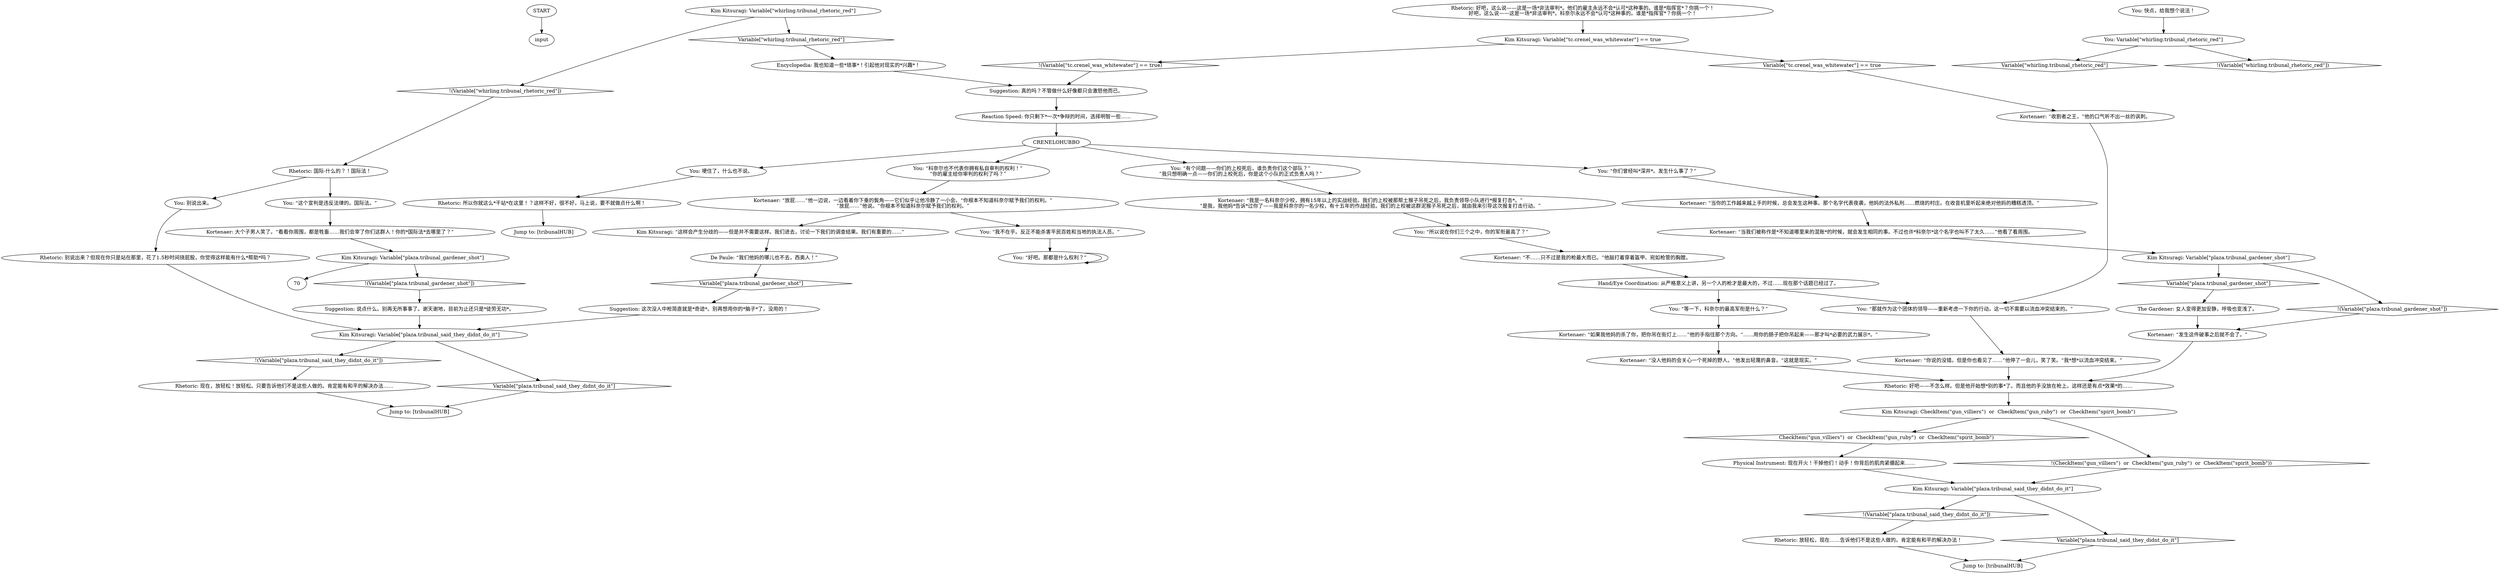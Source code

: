 # TRIBUNAL / LEGITIMACY OF THIS TRIBUNAL
# "Does Krenel give you the right to conduct tribunal?"
# ==================================================
digraph G {
	  0 [label="START"];
	  1 [label="input"];
	  2 [label="Jump to: [tribunalHUB]"];
	  3 [label="Reaction Speed: 你只剩下*一次*争辩的时间，选择明智一些……"];
	  4 [label="You: “科奈尔也不代表你拥有私自审判的权利！”\n“你的雇主给你审判的权利了吗？”"];
	  5 [label="You: “你们曾经叫*深井*。发生什么事了？”"];
	  6 [label="You: “这个宣判是违反法律的。国际法。”"];
	  7 [label="Kortenaer: “没人他妈的会关心一个死掉的野人。”他发出轻蔑的鼻音。“这就是现实。”"];
	  8 [label="Kortenaer: “当你的工作越来越上手的时候，总会发生这种事。那个名字代表夜袭，他妈的法外私刑……燃烧的村庄。在收音机里听起来绝对他妈的糟糕透顶。”"];
	  9 [label="CRENELOHUBBO"];
	  10 [label="Physical Instrument: 现在开火！干掉他们！动手！你背后的肌肉紧绷起来……"];
	  11 [label="Rhetoric: 放轻松，现在……告诉他们不是这些人做的。肯定能有和平的解决办法！"];
	  12 [label="Kim Kitsuragi: Variable[\"plaza.tribunal_said_they_didnt_do_it\"]"];
	  13 [label="Variable[\"plaza.tribunal_said_they_didnt_do_it\"]", shape=diamond];
	  14 [label="!(Variable[\"plaza.tribunal_said_they_didnt_do_it\"])", shape=diamond];
	  15 [label="Kim Kitsuragi: Variable[\"whirling.tribunal_rhetoric_red\"]"];
	  16 [label="Variable[\"whirling.tribunal_rhetoric_red\"]", shape=diamond];
	  17 [label="!(Variable[\"whirling.tribunal_rhetoric_red\"])", shape=diamond];
	  18 [label="Kim Kitsuragi: CheckItem(\"gun_villiers\")  or  CheckItem(\"gun_ruby\")  or  CheckItem(\"spirit_bomb\")"];
	  19 [label="CheckItem(\"gun_villiers\")  or  CheckItem(\"gun_ruby\")  or  CheckItem(\"spirit_bomb\")", shape=diamond];
	  20 [label="!(CheckItem(\"gun_villiers\")  or  CheckItem(\"gun_ruby\")  or  CheckItem(\"spirit_bomb\"))", shape=diamond];
	  21 [label="You: “等一下，科奈尔的最高军衔是什么？”"];
	  22 [label="You: 快点，给我想个说法！"];
	  23 [label="You: Variable[\"whirling.tribunal_rhetoric_red\"]"];
	  24 [label="Variable[\"whirling.tribunal_rhetoric_red\"]", shape=diamond];
	  25 [label="!(Variable[\"whirling.tribunal_rhetoric_red\"])", shape=diamond];
	  26 [label="De Paule: “我们他妈的哪儿也不去，西奥人！”"];
	  27 [label="Kortenaer: “你说的没错。但是你也看见了……”他停了一会儿，笑了笑。“我*想*以流血冲突结束。”"];
	  28 [label="Kim Kitsuragi: Variable[\"tc.crenel_was_whitewater\"] == true"];
	  29 [label="Variable[\"tc.crenel_was_whitewater\"] == true", shape=diamond];
	  30 [label="!(Variable[\"tc.crenel_was_whitewater\"] == true)", shape=diamond];
	  31 [label="Kortenaer: “当我们被称作是*不知道哪里来的混账*的时候，就会发生相同的事。不过也许*科奈尔*这个名字也叫不了太久……”他看了看周围。"];
	  32 [label="Kortenaer: “不……只不过是我的枪最大而已。”他敲打着穿着盔甲、宛如枪管的胸膛。"];
	  33 [label="Rhetoric: 国际-什么的？！国际法！"];
	  34 [label="Rhetoric: 好吧——不怎么样。但是他开始想*别的事*了。而且他的手没放在枪上。这样还是有点*效果*的……"];
	  35 [label="You: 别说出来。"];
	  36 [label="Rhetoric: 现在，放轻松！放轻松。只要告诉他们不是这些人做的。肯定能有和平的解决办法……"];
	  37 [label="You: “有个问题——你们的上校死后，谁负责你们这个部队？”\n“我只想明确一点——你们的上校死后，你是这个小队的正式负责人吗？”"];
	  38 [label="You: “那就作为这个团体的领导——重新考虑一下你的行动。这一切不需要以流血冲突结束的。”"];
	  39 [label="You: “所以说在你们三个之中，你的军衔最高了？”"];
	  40 [label="You: 哽住了，什么也不说。"];
	  41 [label="Jump to: [tribunalHUB]"];
	  42 [label="Kortenaer: “发生这件破事之后就不会了。”"];
	  43 [label="Suggestion: 这次没人中枪简直就是*奇迹*。别再想用你的*脑子*了。没用的！"];
	  44 [label="The Gardener: 女人变得更加安静，呼吸也变浅了。"];
	  45 [label="Rhetoric: 所以你就这么*干站*在这里！？这样不好，很不好，马上说，要不就做点什么啊！"];
	  46 [label="Suggestion: 说点什么。别再无所事事了。谢天谢地，目前为止还只是*徒劳无功*。"];
	  47 [label="Kortenaer: “放屁……”他一边说，一边看着你下垂的鬓角——它们似乎让他冷静了一小会。“你根本不知道科奈尔赋予我们的权利。”\n“放屁……”他说。“你根本不知道科奈尔赋予我们的权利。”"];
	  48 [label="Kim Kitsuragi: Variable[\"plaza.tribunal_said_they_didnt_do_it\"]"];
	  49 [label="Variable[\"plaza.tribunal_said_they_didnt_do_it\"]", shape=diamond];
	  50 [label="!(Variable[\"plaza.tribunal_said_they_didnt_do_it\"])", shape=diamond];
	  51 [label="Kortenaer: “我是一名科奈尔少校，拥有15年以上的实战经验。我们的上校被那帮土猴子吊死之后，我负责领导小队进行*报复打击*。”\n“是我，我他妈*告诉*过你了——我是科奈尔的一名少校，有十五年的作战经验。我们的上校被这群泥猴子吊死之后，就由我来引导这次报复打击行动。”"];
	  52 [label="Jump to: [tribunalHUB]"];
	  53 [label="Suggestion: 真的吗？不管做什么好像都只会激怒他而已。"];
	  54 [label="Kortenaer: 大个子男人笑了。“看看你周围，都是牲畜……我们会宰了你们这群人！你的*国际法*去哪里了？”"];
	  55 [label="Kim Kitsuragi: Variable[\"plaza.tribunal_gardener_shot\"]"];
	  56 [label="Variable[\"plaza.tribunal_gardener_shot\"]", shape=diamond];
	  57 [label="!(Variable[\"plaza.tribunal_gardener_shot\"])", shape=diamond];
	  58 [label="Rhetoric: 别说出来？但现在你只是站在那里，花了1.5秒时间挠屁股，你觉得这样能有什么*帮助*吗？"];
	  59 [label="Hand/Eye Coordination: 从严格意义上讲，另一个人的枪才是最大的，不过……现在那个话题已经过了。"];
	  60 [label="You: “我不在乎。反正不能杀害平民百姓和当地的执法人员。”"];
	  61 [label="Rhetoric: 好吧，这么说——这是一场*非法审判*。他们的雇主永远不会*认可*这种事的。谁是*指挥官*？你挑一个！\n好吧，这么说——这是一场*非法审判*。科奈尔永远不会*认可*这种事的。谁是*指挥官*？你挑一个！"];
	  62 [label="Encyclopedia: 我也知道一些*琐事*！引起他对现实的*兴趣*！"];
	  63 [label="Kortenaer: “收割者之王，”他的口气听不出一丝的讽刺。"];
	  64 [label="Kortenaer: “如果我他妈的杀了你，把你吊在街灯上……”他的手指往那个方向。“……用你的肠子把你吊起来——那才叫*必要的武力展示*。”"];
	  65 [label="You: “好吧。那都是什么权利？”"];
	  66 [label="Kim Kitsuragi: “这样会产生分歧的——但是并不需要这样。我们进去，讨论一下我们的调查结果。我们有重要的……”"];
	  67 [label="Kim Kitsuragi: Variable[\"plaza.tribunal_gardener_shot\"]"];
	  68 [label="Variable[\"plaza.tribunal_gardener_shot\"]", shape=diamond];
	  69 [label="!(Variable[\"plaza.tribunal_gardener_shot\"])", shape=diamond];
	  0 -> 1
	  3 -> 9
	  4 -> 47
	  5 -> 8
	  6 -> 54
	  7 -> 34
	  8 -> 31
	  9 -> 40
	  9 -> 5
	  9 -> 4
	  9 -> 37
	  10 -> 48
	  11 -> 41
	  12 -> 13
	  12 -> 14
	  13 -> 2
	  14 -> 36
	  15 -> 16
	  15 -> 17
	  16 -> 62
	  17 -> 33
	  18 -> 19
	  18 -> 20
	  19 -> 10
	  20 -> 48
	  21 -> 64
	  22 -> 23
	  23 -> 24
	  23 -> 25
	  26 -> 68
	  27 -> 34
	  28 -> 29
	  28 -> 30
	  29 -> 63
	  30 -> 53
	  31 -> 55
	  32 -> 59
	  33 -> 35
	  33 -> 6
	  34 -> 18
	  35 -> 58
	  36 -> 2
	  37 -> 51
	  38 -> 27
	  39 -> 32
	  40 -> 45
	  42 -> 34
	  43 -> 12
	  44 -> 42
	  45 -> 52
	  46 -> 12
	  47 -> 66
	  47 -> 60
	  48 -> 49
	  48 -> 50
	  49 -> 41
	  50 -> 11
	  51 -> 39
	  53 -> 3
	  54 -> 67
	  55 -> 56
	  55 -> 57
	  56 -> 44
	  57 -> 42
	  58 -> 12
	  59 -> 21
	  59 -> 38
	  60 -> 65
	  61 -> 28
	  62 -> 53
	  63 -> 38
	  64 -> 7
	  65 -> 65
	  66 -> 26
	  67 -> 69
	  67 -> 70
	  68 -> 43
	  69 -> 46
}


